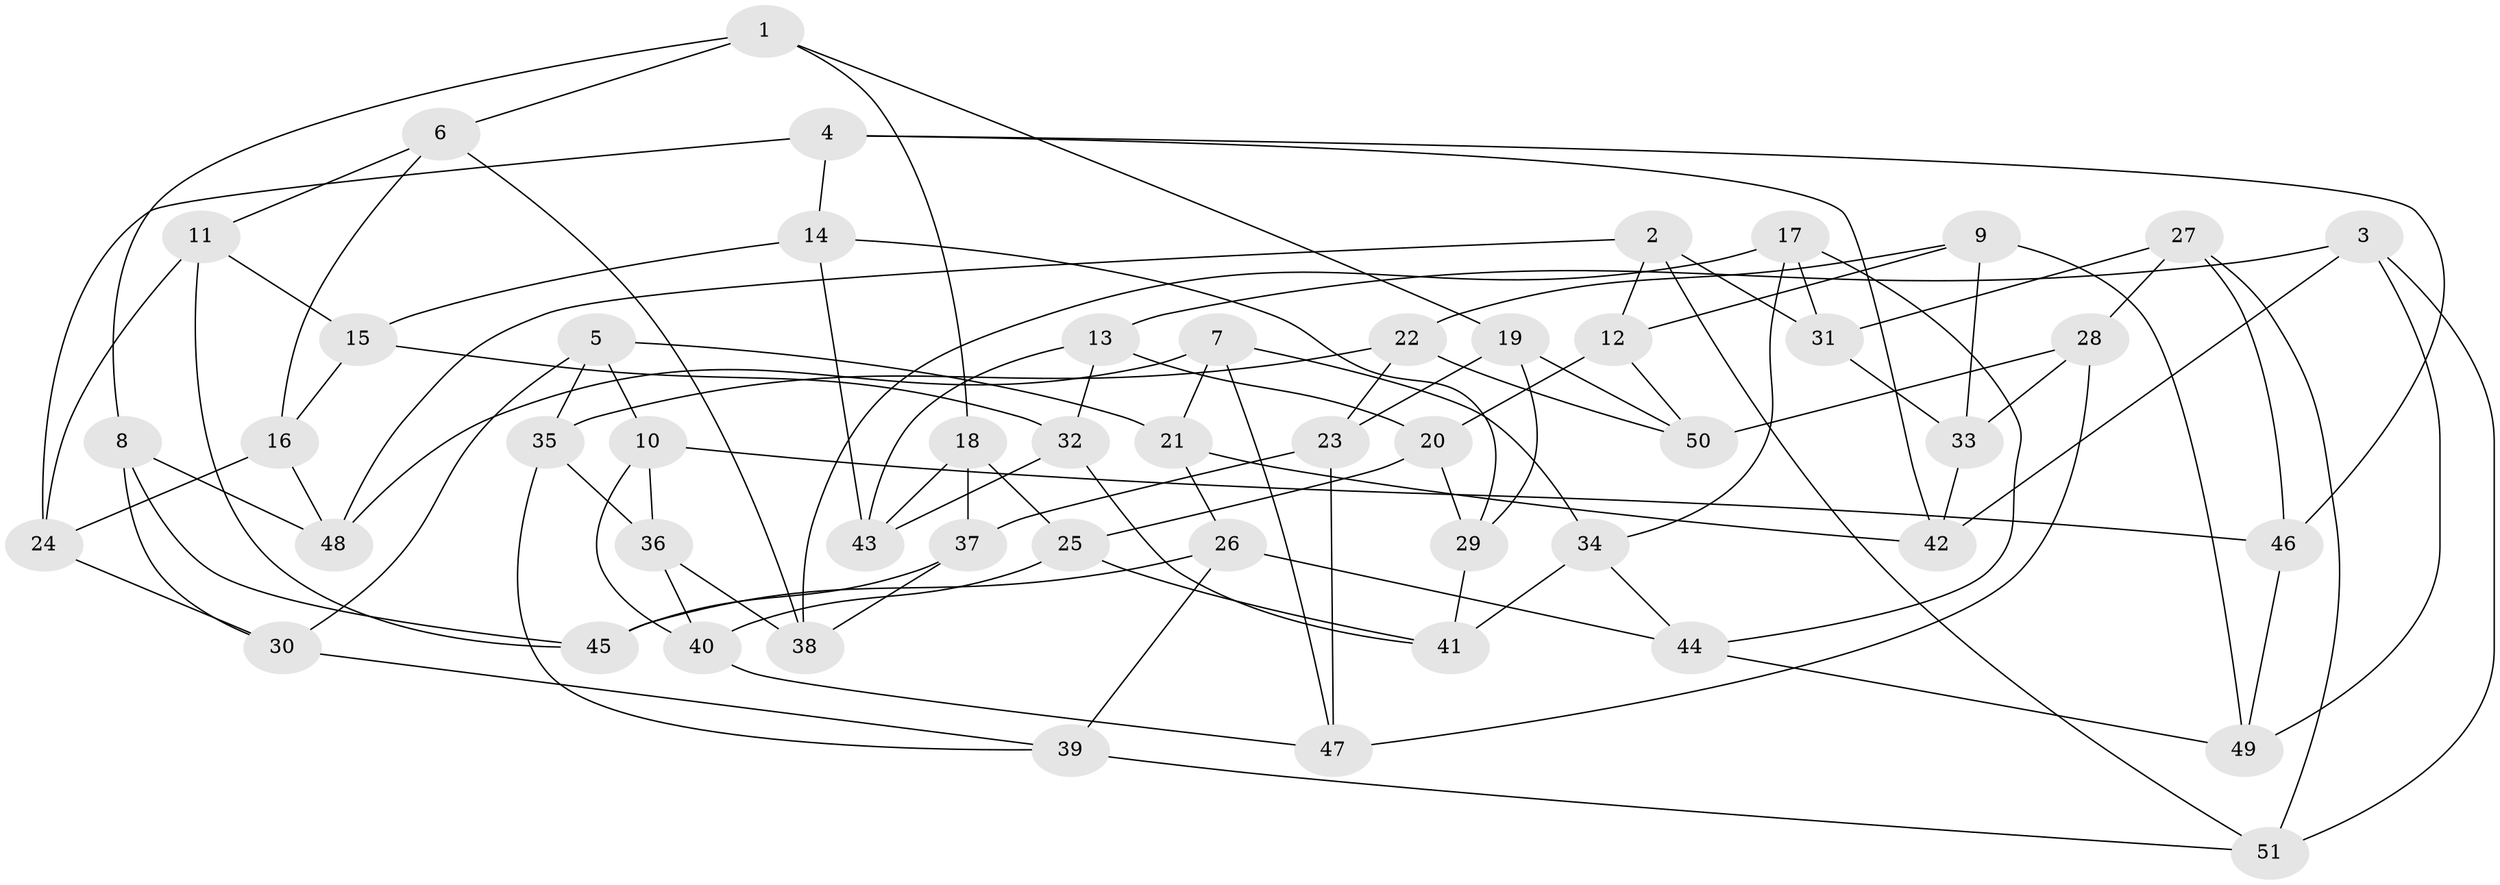 // Generated by graph-tools (version 1.1) at 2025/02/03/09/25 03:02:56]
// undirected, 51 vertices, 102 edges
graph export_dot {
graph [start="1"]
  node [color=gray90,style=filled];
  1;
  2;
  3;
  4;
  5;
  6;
  7;
  8;
  9;
  10;
  11;
  12;
  13;
  14;
  15;
  16;
  17;
  18;
  19;
  20;
  21;
  22;
  23;
  24;
  25;
  26;
  27;
  28;
  29;
  30;
  31;
  32;
  33;
  34;
  35;
  36;
  37;
  38;
  39;
  40;
  41;
  42;
  43;
  44;
  45;
  46;
  47;
  48;
  49;
  50;
  51;
  1 -- 18;
  1 -- 19;
  1 -- 6;
  1 -- 8;
  2 -- 12;
  2 -- 31;
  2 -- 48;
  2 -- 51;
  3 -- 51;
  3 -- 49;
  3 -- 13;
  3 -- 42;
  4 -- 24;
  4 -- 42;
  4 -- 46;
  4 -- 14;
  5 -- 30;
  5 -- 35;
  5 -- 21;
  5 -- 10;
  6 -- 16;
  6 -- 38;
  6 -- 11;
  7 -- 47;
  7 -- 48;
  7 -- 34;
  7 -- 21;
  8 -- 48;
  8 -- 30;
  8 -- 45;
  9 -- 22;
  9 -- 33;
  9 -- 49;
  9 -- 12;
  10 -- 46;
  10 -- 40;
  10 -- 36;
  11 -- 45;
  11 -- 15;
  11 -- 24;
  12 -- 20;
  12 -- 50;
  13 -- 43;
  13 -- 32;
  13 -- 20;
  14 -- 29;
  14 -- 15;
  14 -- 43;
  15 -- 32;
  15 -- 16;
  16 -- 24;
  16 -- 48;
  17 -- 38;
  17 -- 31;
  17 -- 34;
  17 -- 44;
  18 -- 37;
  18 -- 25;
  18 -- 43;
  19 -- 23;
  19 -- 50;
  19 -- 29;
  20 -- 29;
  20 -- 25;
  21 -- 42;
  21 -- 26;
  22 -- 50;
  22 -- 35;
  22 -- 23;
  23 -- 47;
  23 -- 37;
  24 -- 30;
  25 -- 40;
  25 -- 41;
  26 -- 45;
  26 -- 39;
  26 -- 44;
  27 -- 31;
  27 -- 51;
  27 -- 28;
  27 -- 46;
  28 -- 50;
  28 -- 33;
  28 -- 47;
  29 -- 41;
  30 -- 39;
  31 -- 33;
  32 -- 43;
  32 -- 41;
  33 -- 42;
  34 -- 41;
  34 -- 44;
  35 -- 36;
  35 -- 39;
  36 -- 38;
  36 -- 40;
  37 -- 38;
  37 -- 45;
  39 -- 51;
  40 -- 47;
  44 -- 49;
  46 -- 49;
}
